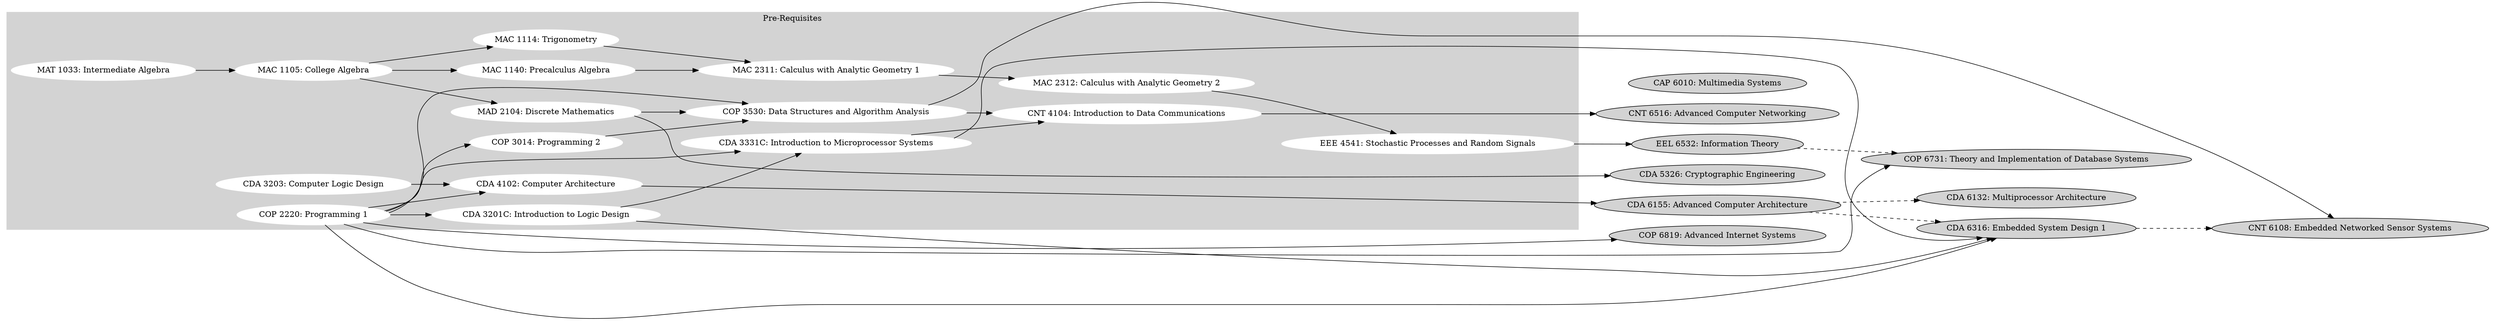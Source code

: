 digraph G {
    rankdir="LR"
    
    CAP_6010 [
        label = "CAP 6010: Multimedia Systems",
        style = filled
    ]
    
    CDA_3201C [
        color = white,
        label = "CDA 3201C: Introduction to Logic Design",
        style = filled
    ]
    
    CDA_3203 [
        color = white,
        label = "CDA 3203: Computer Logic Design",
        style = filled
    ]
    
    CDA_3331C [
        color = white,
        label = "CDA 3331C: Introduction to Microprocessor Systems",
        style = filled
    ]
    
    CDA_4102 [
        color = white,
        label = "CDA 4102: Computer Architecture",
        style = filled
    ]
    
    CDA_5326 [
        label = "CDA 5326: Cryptographic Engineering",
        style = filled
    ]
    
    CDA_6132 [
        label = "CDA 6132: Multiprocessor Architecture",
        style = filled
    ]
    
    CDA_6316 [
        label = "CDA 6316: Embedded System Design 1",
        style = filled
    ]
    
    CDA_6155 [
        label = "CDA 6155: Advanced Computer Architecture",
        style = filled
    ]
    
    CNT_4104 [
        color = white,
        label = "CNT 4104: Introduction to Data Communications",
        style = filled
    ]
    
    CNT_6108 [
        label = "CNT 6108: Embedded Networked Sensor Systems",
        style = filled
    ]
    
    CNT_6516 [
        label = "CNT 6516: Advanced Computer Networking",
        style = filled
    ]
    
    COP_2220 [
        color = white,
        label = "COP 2220: Programming 1",
        style = filled
    ]
    
    COP_3014 [
        color = white,
        label = "COP 3014: Programming 2",
        style = filled
    ]
    
    COP_3530 [
        color = white,
        label = "COP 3530: Data Structures and Algorithm Analysis",
        style = filled
    ]
    
    COP_6819 [
        label = "COP 6819: Advanced Internet Systems",
        style = filled
    ]
    
    COP_6731 [
        label = "COP 6731: Theory and Implementation of Database Systems",
        style = filled
    ]
    
    EEE_4541 [
        color = white,
        label = "EEE 4541: Stochastic Processes and Random Signals",
        style = filled
    ]
    
    EEL_6532 [
        label = "EEL 6532: Information Theory",
        style = filled
    ]
    
    MAC_1105 [
        color = white,
        label = "MAC 1105: College Algebra",
        style = filled
    ]
    
    MAC_1114 [
        color = white,
        label = "MAC 1114: Trigonometry",
        style = filled
    ]
    
    MAC_1140 [
        color = white,
        label = "MAC 1140: Precalculus Algebra",
        style = filled
    ]
    
    MAC_2311 [
        color = white,
        label = "MAC 2311: Calculus with Analytic Geometry 1",
        style = filled
    ]
    
    MAC_2312 [
        color = white,
        label = "MAC 2312: Calculus with Analytic Geometry 2",
        style = filled
    ]
    
    MAD_2104 [
        color = white,
        label = "MAD 2104: Discrete Mathematics",
        style = filled
    ]
    
    MAT_1033 [
        color = white,
        label = "MAT 1033: Intermediate Algebra",
        style = filled
    ]
    
    subgraph cluster_0 {
        
        color = lightgrey
        label = "Pre-Requisites"
        style = filled
        
        node [style=filled,color=white];
        
        MAD_2104 -> COP_3530
        
        MAT_1033 -> MAC_1105
        
        CDA_3201C -> CDA_3331C
        CDA_3331C -> CNT_4104
        CDA_3203 -> CDA_4102
        
        COP_2220 -> CDA_3201C
        COP_2220 -> CDA_3331C
        COP_2220 -> CDA_4102
        COP_2220 -> COP_3014
        COP_2220 -> COP_3530
        COP_3014 -> COP_3530
        COP_3530 -> CNT_4104
        
        MAC_1105 -> MAC_1114
        MAC_1105 -> MAC_1140
        MAC_1105 -> MAD_2104
        MAC_1114 -> MAC_2311
        MAC_1140 -> MAC_2311
        MAC_2311 -> MAC_2312
        MAC_2312 -> EEE_4541
    }
    
    subgraph cluster_1 {
        label = "Master's Degree"
        style = invis
        
        CAP_6010
        
        CDA_5326
        CDA_6155
        
        CNT_6516
        
        
        COP_6819
        
        CDA_6155 -> CDA_6132 [style = "dashed"]
        CDA_6155 -> CDA_6316 [style = "dashed"]
        CDA_6316 -> CNT_6108 [style = "dashed"]
        
        EEL_6532 -> COP_6731 [style = "dashed"]
    }
    
    CDA_3201C -> CDA_6316
    CDA_3331C -> CDA_6316
    CDA_4102 -> CDA_6155
    
    CNT_4104 -> CNT_6516
    
    COP_2220 -> CDA_6316
    COP_2220 -> COP_6731
    COP_2220 -> COP_6819
    COP_3530 -> CNT_6108
    
    EEE_4541 -> EEL_6532
    
    MAD_2104 -> CDA_5326
}